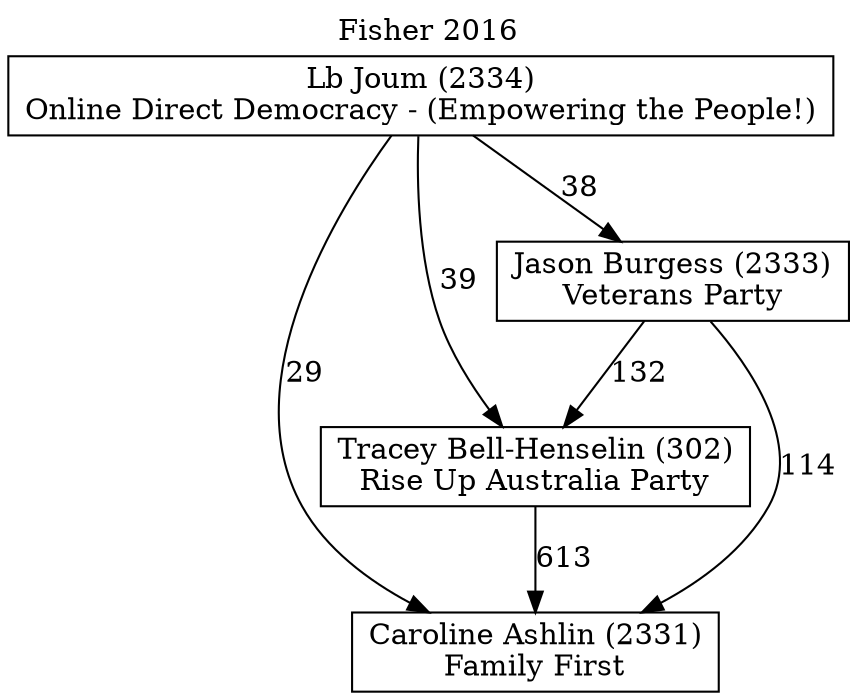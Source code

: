 // House preference flow
digraph "Caroline Ashlin (2331)_Fisher_2016" {
	graph [label="Fisher 2016" labelloc=t mclimit=10]
	node [shape=box]
	"Caroline Ashlin (2331)" [label="Caroline Ashlin (2331)
Family First"]
	"Tracey Bell-Henselin (302)" [label="Tracey Bell-Henselin (302)
Rise Up Australia Party"]
	"Jason Burgess (2333)" [label="Jason Burgess (2333)
Veterans Party"]
	"Lb Joum (2334)" [label="Lb Joum (2334)
Online Direct Democracy - (Empowering the People!)"]
	"Tracey Bell-Henselin (302)" -> "Caroline Ashlin (2331)" [label=613]
	"Jason Burgess (2333)" -> "Tracey Bell-Henselin (302)" [label=132]
	"Lb Joum (2334)" -> "Jason Burgess (2333)" [label=38]
	"Jason Burgess (2333)" -> "Caroline Ashlin (2331)" [label=114]
	"Lb Joum (2334)" -> "Caroline Ashlin (2331)" [label=29]
	"Lb Joum (2334)" -> "Tracey Bell-Henselin (302)" [label=39]
}

